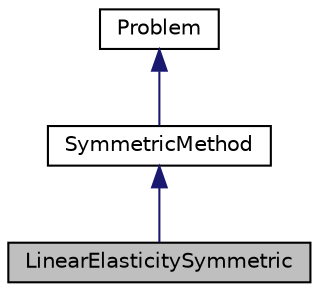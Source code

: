 digraph "LinearElasticitySymmetric"
{
 // LATEX_PDF_SIZE
  edge [fontname="Helvetica",fontsize="10",labelfontname="Helvetica",labelfontsize="10"];
  node [fontname="Helvetica",fontsize="10",shape=record];
  Node1 [label="LinearElasticitySymmetric",height=0.2,width=0.4,color="black", fillcolor="grey75", style="filled", fontcolor="black",tooltip=" "];
  Node2 -> Node1 [dir="back",color="midnightblue",fontsize="10",style="solid"];
  Node2 [label="SymmetricMethod",height=0.2,width=0.4,color="black", fillcolor="white", style="filled",URL="$classSymmetricMethod.html",tooltip=" "];
  Node3 -> Node2 [dir="back",color="midnightblue",fontsize="10",style="solid"];
  Node3 [label="Problem",height=0.2,width=0.4,color="black", fillcolor="white", style="filled",URL="$classProblem.html",tooltip=" "];
}
